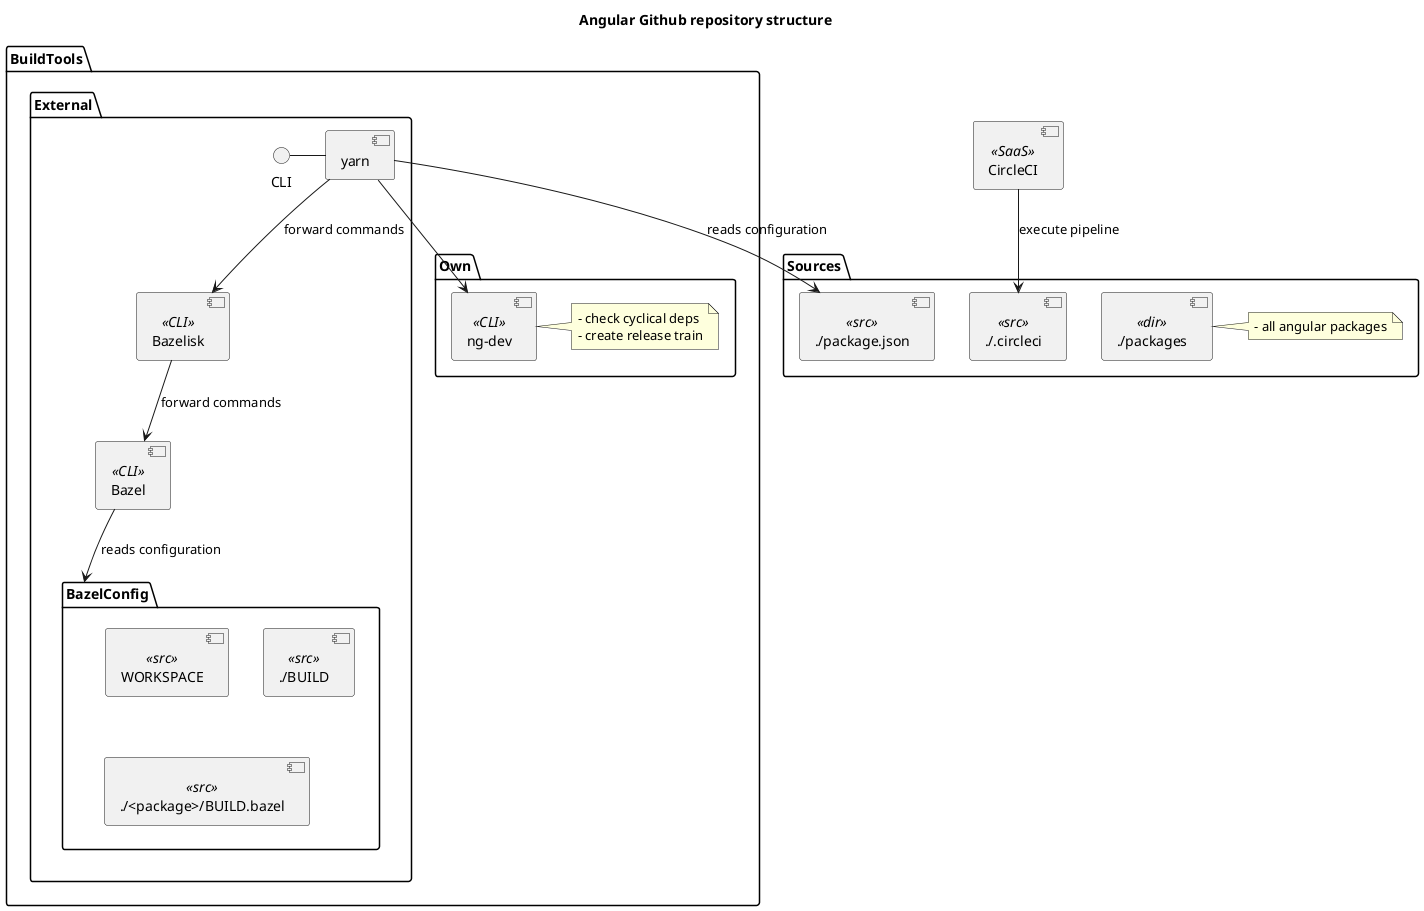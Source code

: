 @startuml

title Angular Github repository structure

package "BuildTools" {
	package "Own" {
		[ng-dev] <<CLI>>
		note right
			- check cyclical deps
			- create release train
		end note
	}

	package "External" {
		CLI - [yarn] <<CLI>>
		[yarn]
		[yarn] --> [Bazelisk]: forward commands
		[yarn] --> [ng-dev]

		[Bazel] <<CLI>>
		[Bazel] --> [BazelConfig]: reads configuration

		[Bazelisk] <<CLI>>
		[Bazelisk] --> [Bazel]: forward commands
	}
}

package "Sources" {
	[./packages] <<dir>>
	note right
		- all angular packages
	end note

	[./package.json] <<src>>
	[yarn] --> [./package.json]: reads configuration

	package "BazelConfig" {
		[WORKSPACE] <<src>>
		[./BUILD] <<src>>
		[./<package>/BUILD.bazel] <<src>>
	}

	[./.circleci] <<src>>
}


[CircleCI] <<SaaS>>
[CircleCI] --> [./.circleci]: execute pipeline


@enduml
